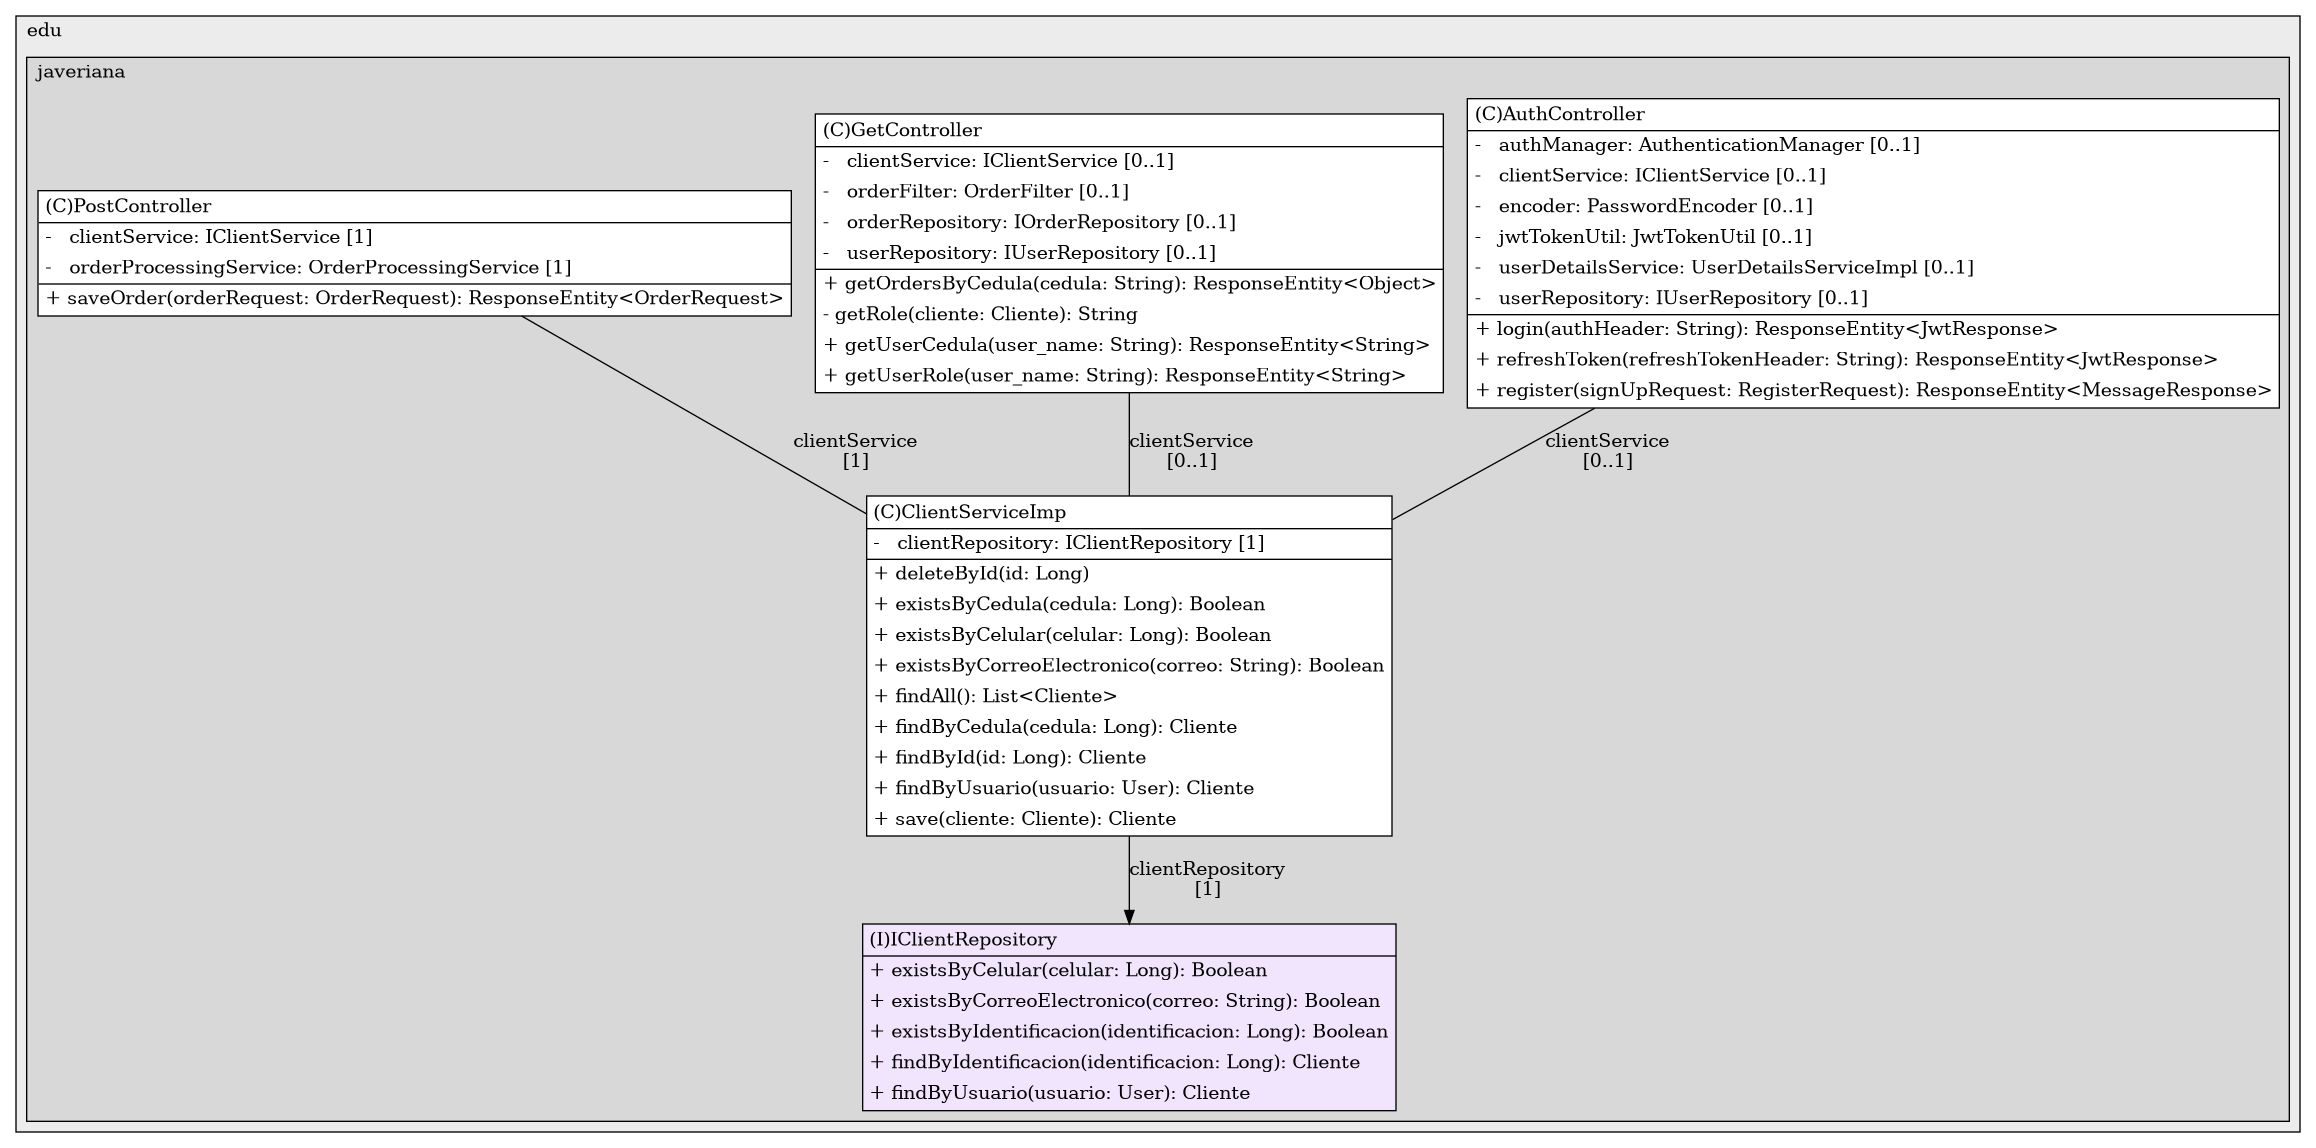 @startuml

/' diagram meta data start
config=StructureConfiguration;
{
  "projectClassification": {
    "searchMode": "OpenProject", // OpenProject, AllProjects
    "includedProjects": "",
    "pathEndKeywords": "*.impl",
    "isClientPath": "",
    "isClientName": "",
    "isTestPath": "",
    "isTestName": "",
    "isMappingPath": "",
    "isMappingName": "",
    "isDataAccessPath": "",
    "isDataAccessName": "",
    "isDataStructurePath": "",
    "isDataStructureName": "",
    "isInterfaceStructuresPath": "",
    "isInterfaceStructuresName": "",
    "isEntryPointPath": "",
    "isEntryPointName": "",
    "treatFinalFieldsAsMandatory": false
  },
  "graphRestriction": {
    "classPackageExcludeFilter": "",
    "classPackageIncludeFilter": "",
    "classNameExcludeFilter": "",
    "classNameIncludeFilter": "",
    "methodNameExcludeFilter": "",
    "methodNameIncludeFilter": "",
    "removeByInheritance": "", // inheritance/annotation based filtering is done in a second step
    "removeByAnnotation": "",
    "removeByClassPackage": "", // cleanup the graph after inheritance/annotation based filtering is done
    "removeByClassName": "",
    "cutMappings": false,
    "cutEnum": true,
    "cutTests": true,
    "cutClient": true,
    "cutDataAccess": false,
    "cutInterfaceStructures": false,
    "cutDataStructures": false,
    "cutGetterAndSetter": true,
    "cutConstructors": true
  },
  "graphTraversal": {
    "forwardDepth": 3,
    "backwardDepth": 3,
    "classPackageExcludeFilter": "",
    "classPackageIncludeFilter": "",
    "classNameExcludeFilter": "",
    "classNameIncludeFilter": "",
    "methodNameExcludeFilter": "",
    "methodNameIncludeFilter": "",
    "hideMappings": false,
    "hideDataStructures": false,
    "hidePrivateMethods": true,
    "hideInterfaceCalls": true, // indirection: implementation -> interface (is hidden) -> implementation
    "onlyShowApplicationEntryPoints": false, // root node is included
    "useMethodCallsForStructureDiagram": "ForwardOnly" // ForwardOnly, BothDirections, No
  },
  "details": {
    "aggregation": "GroupByClass", // ByClass, GroupByClass, None
    "showClassGenericTypes": true,
    "showMethods": true,
    "showMethodParameterNames": true,
    "showMethodParameterTypes": true,
    "showMethodReturnType": true,
    "showPackageLevels": 2,
    "showDetailedClassStructure": true
  },
  "rootClass": "co.edu.javeriana.ctai.tgsecurity.repository.interfaces.IClientRepository",
  "extensionCallbackMethod": "" // qualified.class.name#methodName - signature: public static String method(String)
}
diagram meta data end '/



digraph g {
    rankdir="TB"
    splines=polyline
    

'nodes 
subgraph cluster_100278 { 
   	label=edu
	labeljust=l
	fillcolor="#ececec"
	style=filled
   
   subgraph cluster_496592481 { 
   	label=javeriana
	labeljust=l
	fillcolor="#d8d8d8"
	style=filled
   
   AuthController1732437575[
	label=<<TABLE BORDER="1" CELLBORDER="0" CELLPADDING="4" CELLSPACING="0">
<TR><TD ALIGN="LEFT" >(C)AuthController</TD></TR>
<HR/>
<TR><TD ALIGN="LEFT" >-   authManager: AuthenticationManager [0..1]</TD></TR>
<TR><TD ALIGN="LEFT" >-   clientService: IClientService [0..1]</TD></TR>
<TR><TD ALIGN="LEFT" >-   encoder: PasswordEncoder [0..1]</TD></TR>
<TR><TD ALIGN="LEFT" >-   jwtTokenUtil: JwtTokenUtil [0..1]</TD></TR>
<TR><TD ALIGN="LEFT" >-   userDetailsService: UserDetailsServiceImpl [0..1]</TD></TR>
<TR><TD ALIGN="LEFT" >-   userRepository: IUserRepository [0..1]</TD></TR>
<HR/>
<TR><TD ALIGN="LEFT" >+ login(authHeader: String): ResponseEntity&lt;JwtResponse&gt;</TD></TR>
<TR><TD ALIGN="LEFT" >+ refreshToken(refreshTokenHeader: String): ResponseEntity&lt;JwtResponse&gt;</TD></TR>
<TR><TD ALIGN="LEFT" >+ register(signUpRequest: RegisterRequest): ResponseEntity&lt;MessageResponse&gt;</TD></TR>
</TABLE>>
	style=filled
	margin=0
	shape=plaintext
	fillcolor="#FFFFFF"
];

ClientServiceImp1642994765[
	label=<<TABLE BORDER="1" CELLBORDER="0" CELLPADDING="4" CELLSPACING="0">
<TR><TD ALIGN="LEFT" >(C)ClientServiceImp</TD></TR>
<HR/>
<TR><TD ALIGN="LEFT" >-   clientRepository: IClientRepository [1]</TD></TR>
<HR/>
<TR><TD ALIGN="LEFT" >+ deleteById(id: Long)</TD></TR>
<TR><TD ALIGN="LEFT" >+ existsByCedula(cedula: Long): Boolean</TD></TR>
<TR><TD ALIGN="LEFT" >+ existsByCelular(celular: Long): Boolean</TD></TR>
<TR><TD ALIGN="LEFT" >+ existsByCorreoElectronico(correo: String): Boolean</TD></TR>
<TR><TD ALIGN="LEFT" >+ findAll(): List&lt;Cliente&gt;</TD></TR>
<TR><TD ALIGN="LEFT" >+ findByCedula(cedula: Long): Cliente</TD></TR>
<TR><TD ALIGN="LEFT" >+ findById(id: Long): Cliente</TD></TR>
<TR><TD ALIGN="LEFT" >+ findByUsuario(usuario: User): Cliente</TD></TR>
<TR><TD ALIGN="LEFT" >+ save(cliente: Cliente): Cliente</TD></TR>
</TABLE>>
	style=filled
	margin=0
	shape=plaintext
	fillcolor="#FFFFFF"
];

GetController1649190291[
	label=<<TABLE BORDER="1" CELLBORDER="0" CELLPADDING="4" CELLSPACING="0">
<TR><TD ALIGN="LEFT" >(C)GetController</TD></TR>
<HR/>
<TR><TD ALIGN="LEFT" >-   clientService: IClientService [0..1]</TD></TR>
<TR><TD ALIGN="LEFT" >-   orderFilter: OrderFilter [0..1]</TD></TR>
<TR><TD ALIGN="LEFT" >-   orderRepository: IOrderRepository [0..1]</TD></TR>
<TR><TD ALIGN="LEFT" >-   userRepository: IUserRepository [0..1]</TD></TR>
<HR/>
<TR><TD ALIGN="LEFT" >+ getOrdersByCedula(cedula: String): ResponseEntity&lt;Object&gt;</TD></TR>
<TR><TD ALIGN="LEFT" >- getRole(cliente: Cliente): String</TD></TR>
<TR><TD ALIGN="LEFT" >+ getUserCedula(user_name: String): ResponseEntity&lt;String&gt;</TD></TR>
<TR><TD ALIGN="LEFT" >+ getUserRole(user_name: String): ResponseEntity&lt;String&gt;</TD></TR>
</TABLE>>
	style=filled
	margin=0
	shape=plaintext
	fillcolor="#FFFFFF"
];

IClientRepository1435144217[
	label=<<TABLE BORDER="1" CELLBORDER="0" CELLPADDING="4" CELLSPACING="0">
<TR><TD ALIGN="LEFT" >(I)IClientRepository</TD></TR>
<HR/>
<TR><TD ALIGN="LEFT" >+ existsByCelular(celular: Long): Boolean</TD></TR>
<TR><TD ALIGN="LEFT" >+ existsByCorreoElectronico(correo: String): Boolean</TD></TR>
<TR><TD ALIGN="LEFT" >+ existsByIdentificacion(identificacion: Long): Boolean</TD></TR>
<TR><TD ALIGN="LEFT" >+ findByIdentificacion(identificacion: Long): Cliente</TD></TR>
<TR><TD ALIGN="LEFT" >+ findByUsuario(usuario: User): Cliente</TD></TR>
</TABLE>>
	style=filled
	margin=0
	shape=plaintext
	fillcolor="#F1E5FD"
];

PostController1649190291[
	label=<<TABLE BORDER="1" CELLBORDER="0" CELLPADDING="4" CELLSPACING="0">
<TR><TD ALIGN="LEFT" >(C)PostController</TD></TR>
<HR/>
<TR><TD ALIGN="LEFT" >-   clientService: IClientService [1]</TD></TR>
<TR><TD ALIGN="LEFT" >-   orderProcessingService: OrderProcessingService [1]</TD></TR>
<HR/>
<TR><TD ALIGN="LEFT" >+ saveOrder(orderRequest: OrderRequest): ResponseEntity&lt;OrderRequest&gt;</TD></TR>
</TABLE>>
	style=filled
	margin=0
	shape=plaintext
	fillcolor="#FFFFFF"
];
} 
} 

'edges    
AuthController1732437575 -> ClientServiceImp1642994765[label="clientService
[0..1]", arrowhead=none];
ClientServiceImp1642994765 -> IClientRepository1435144217[label="clientRepository
[1]"];
GetController1649190291 -> ClientServiceImp1642994765[label="clientService
[0..1]", arrowhead=none];
PostController1649190291 -> ClientServiceImp1642994765[label="clientService
[1]", arrowhead=none];
    
}
@enduml